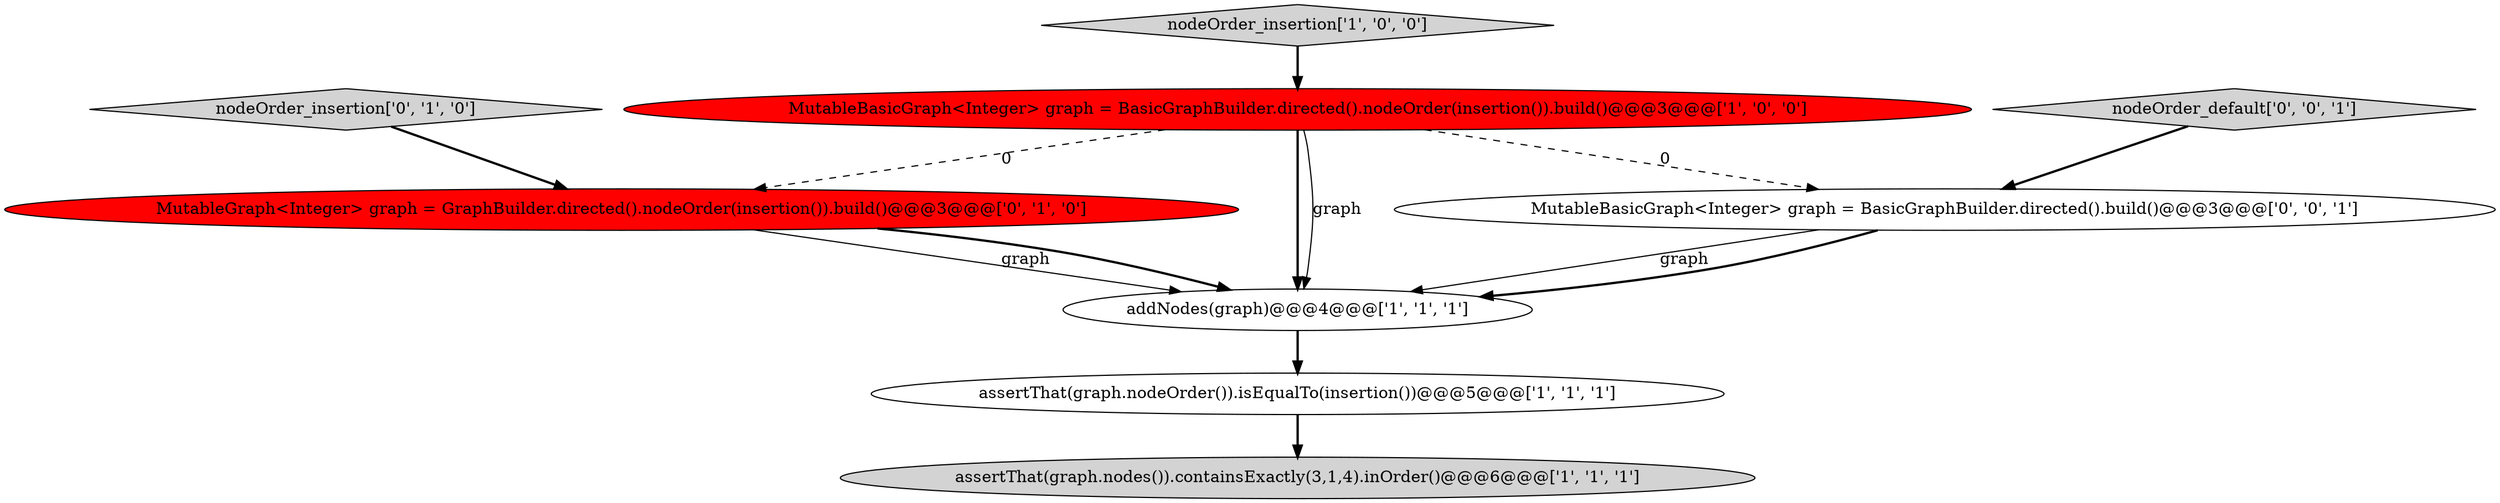 digraph {
4 [style = filled, label = "assertThat(graph.nodes()).containsExactly(3,1,4).inOrder()@@@6@@@['1', '1', '1']", fillcolor = lightgray, shape = ellipse image = "AAA0AAABBB1BBB"];
5 [style = filled, label = "MutableGraph<Integer> graph = GraphBuilder.directed().nodeOrder(insertion()).build()@@@3@@@['0', '1', '0']", fillcolor = red, shape = ellipse image = "AAA1AAABBB2BBB"];
1 [style = filled, label = "MutableBasicGraph<Integer> graph = BasicGraphBuilder.directed().nodeOrder(insertion()).build()@@@3@@@['1', '0', '0']", fillcolor = red, shape = ellipse image = "AAA1AAABBB1BBB"];
3 [style = filled, label = "assertThat(graph.nodeOrder()).isEqualTo(insertion())@@@5@@@['1', '1', '1']", fillcolor = white, shape = ellipse image = "AAA0AAABBB1BBB"];
6 [style = filled, label = "nodeOrder_insertion['0', '1', '0']", fillcolor = lightgray, shape = diamond image = "AAA0AAABBB2BBB"];
0 [style = filled, label = "nodeOrder_insertion['1', '0', '0']", fillcolor = lightgray, shape = diamond image = "AAA0AAABBB1BBB"];
8 [style = filled, label = "nodeOrder_default['0', '0', '1']", fillcolor = lightgray, shape = diamond image = "AAA0AAABBB3BBB"];
7 [style = filled, label = "MutableBasicGraph<Integer> graph = BasicGraphBuilder.directed().build()@@@3@@@['0', '0', '1']", fillcolor = white, shape = ellipse image = "AAA0AAABBB3BBB"];
2 [style = filled, label = "addNodes(graph)@@@4@@@['1', '1', '1']", fillcolor = white, shape = ellipse image = "AAA0AAABBB1BBB"];
8->7 [style = bold, label=""];
6->5 [style = bold, label=""];
5->2 [style = solid, label="graph"];
1->2 [style = bold, label=""];
5->2 [style = bold, label=""];
1->5 [style = dashed, label="0"];
7->2 [style = solid, label="graph"];
1->7 [style = dashed, label="0"];
1->2 [style = solid, label="graph"];
3->4 [style = bold, label=""];
0->1 [style = bold, label=""];
7->2 [style = bold, label=""];
2->3 [style = bold, label=""];
}
